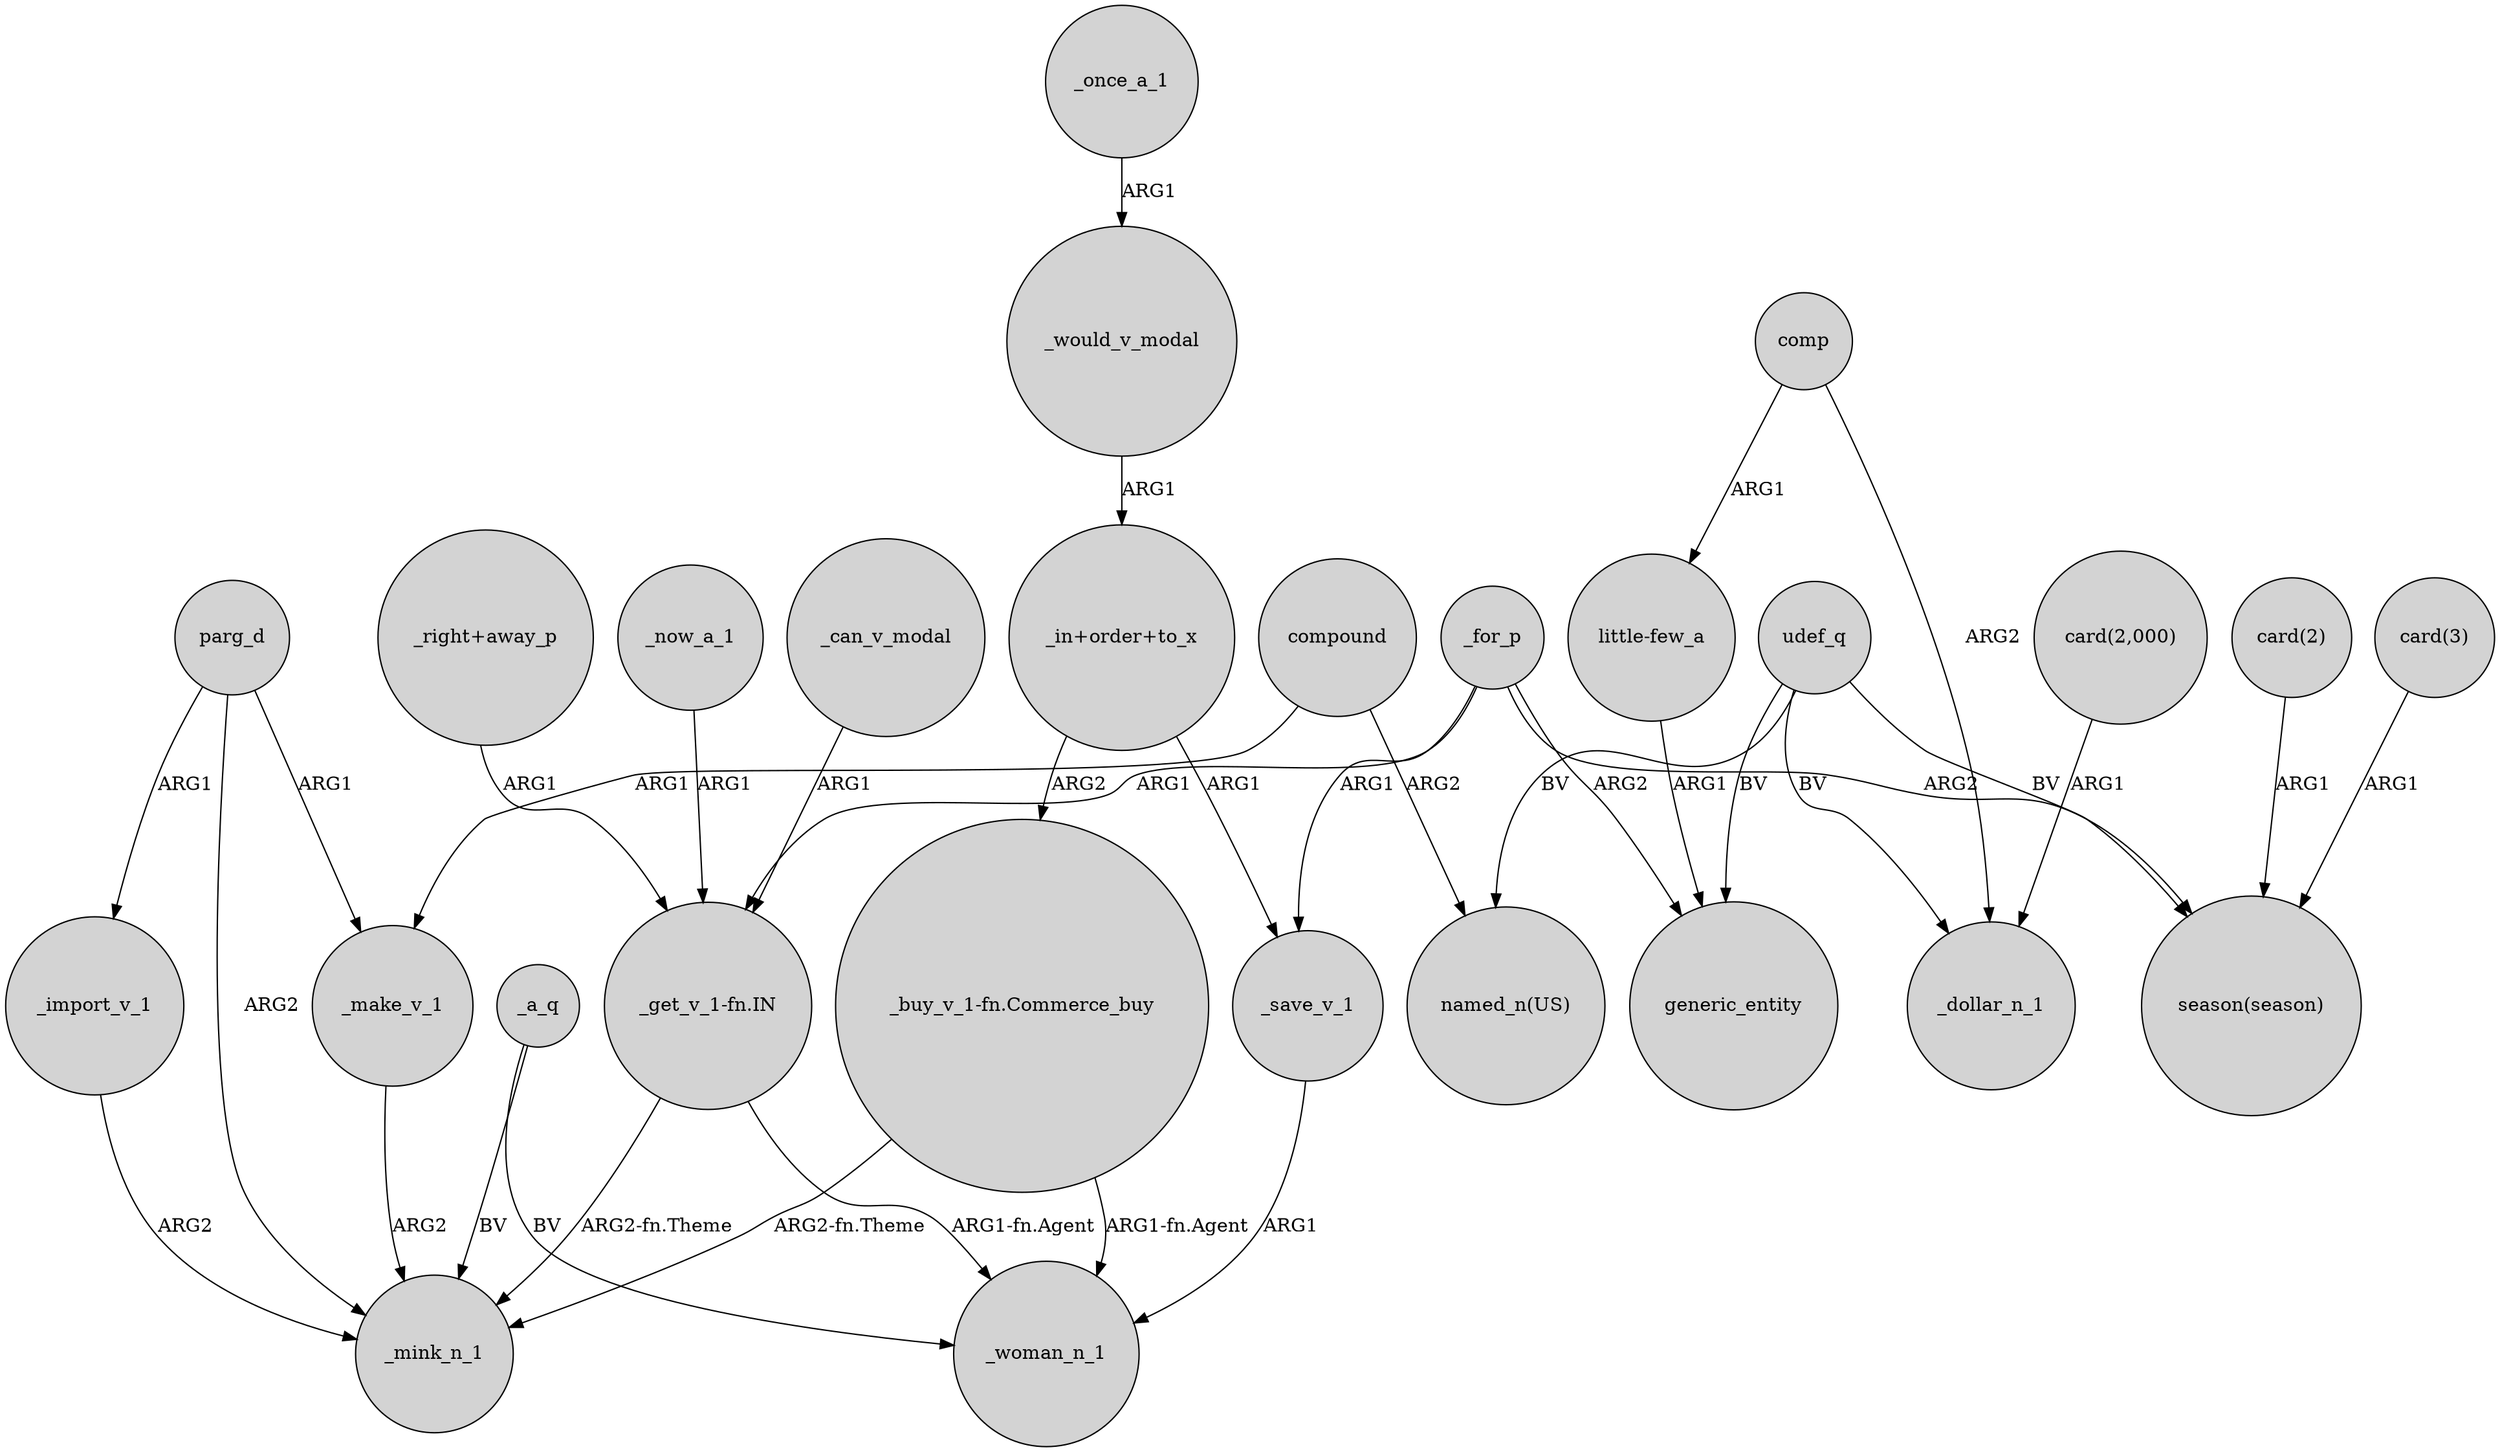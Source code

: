 digraph {
	node [shape=circle style=filled]
	parg_d -> _import_v_1 [label=ARG1]
	udef_q -> "named_n(US)" [label=BV]
	udef_q -> generic_entity [label=BV]
	"_right+away_p" -> "_get_v_1-fn.IN" [label=ARG1]
	"_in+order+to_x" -> "_buy_v_1-fn.Commerce_buy" [label=ARG2]
	parg_d -> _mink_n_1 [label=ARG2]
	"card(2)" -> "season(season)" [label=ARG1]
	_can_v_modal -> "_get_v_1-fn.IN" [label=ARG1]
	_would_v_modal -> "_in+order+to_x" [label=ARG1]
	_for_p -> generic_entity [label=ARG2]
	_save_v_1 -> _woman_n_1 [label=ARG1]
	udef_q -> "season(season)" [label=BV]
	_for_p -> "_get_v_1-fn.IN" [label=ARG1]
	_a_q -> _mink_n_1 [label=BV]
	_for_p -> _save_v_1 [label=ARG1]
	"_get_v_1-fn.IN" -> _woman_n_1 [label="ARG1-fn.Agent"]
	compound -> "named_n(US)" [label=ARG2]
	_for_p -> "season(season)" [label=ARG2]
	"_buy_v_1-fn.Commerce_buy" -> _mink_n_1 [label="ARG2-fn.Theme"]
	comp -> "little-few_a" [label=ARG1]
	"card(3)" -> "season(season)" [label=ARG1]
	_once_a_1 -> _would_v_modal [label=ARG1]
	"_buy_v_1-fn.Commerce_buy" -> _woman_n_1 [label="ARG1-fn.Agent"]
	"_in+order+to_x" -> _save_v_1 [label=ARG1]
	_now_a_1 -> "_get_v_1-fn.IN" [label=ARG1]
	_make_v_1 -> _mink_n_1 [label=ARG2]
	parg_d -> _make_v_1 [label=ARG1]
	_import_v_1 -> _mink_n_1 [label=ARG2]
	"_get_v_1-fn.IN" -> _mink_n_1 [label="ARG2-fn.Theme"]
	comp -> _dollar_n_1 [label=ARG2]
	compound -> _make_v_1 [label=ARG1]
	_a_q -> _woman_n_1 [label=BV]
	"card(2,000)" -> _dollar_n_1 [label=ARG1]
	udef_q -> _dollar_n_1 [label=BV]
	"little-few_a" -> generic_entity [label=ARG1]
}
